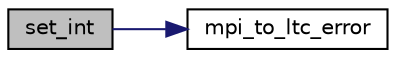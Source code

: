 digraph "set_int"
{
 // LATEX_PDF_SIZE
  edge [fontname="Helvetica",fontsize="10",labelfontname="Helvetica",labelfontsize="10"];
  node [fontname="Helvetica",fontsize="10",shape=record];
  rankdir="LR";
  Node132 [label="set_int",height=0.2,width=0.4,color="black", fillcolor="grey75", style="filled", fontcolor="black",tooltip=" "];
  Node132 -> Node133 [color="midnightblue",fontsize="10",style="solid",fontname="Helvetica"];
  Node133 [label="mpi_to_ltc_error",height=0.2,width=0.4,color="black", fillcolor="white", style="filled",URL="$ltm__desc_8c.html#abc21dd3358332c6bcdd2ec873ab5c5a6",tooltip="Convert a MPI error to a LTC error (Possibly the most powerful function ever! Oh wait...."];
}
